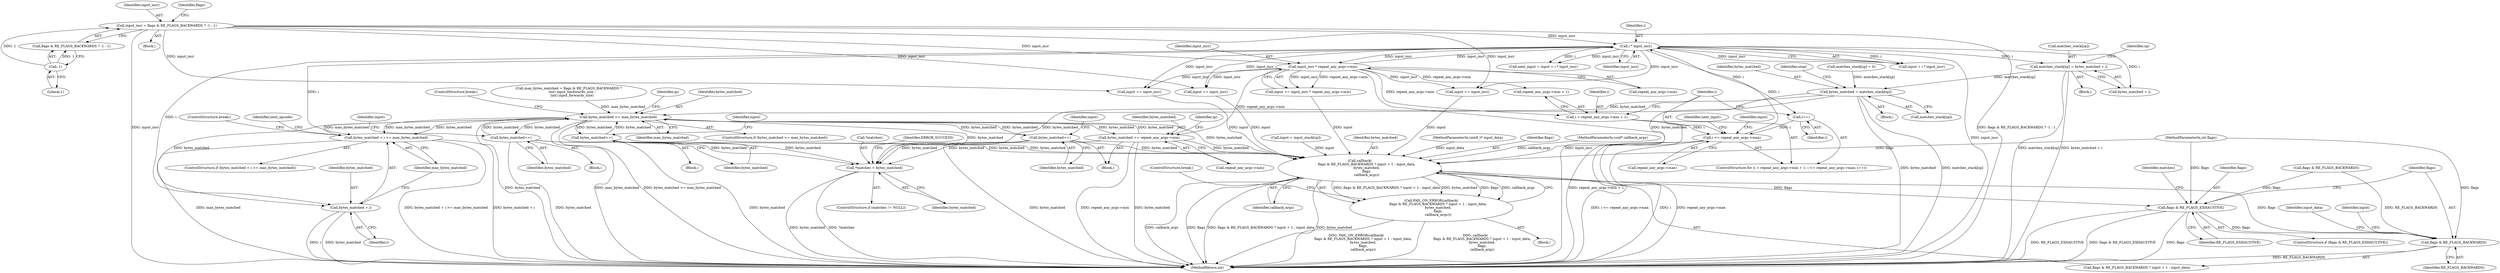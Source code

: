 digraph "0_yara_992480c30f75943e9cd6245bb2015c7737f9b661@array" {
"1000413" [label="(Call,matches_stack[sp] = bytes_matched + i)"];
"1000367" [label="(Call,i * input_incr)"];
"1000355" [label="(Call,i <= repeat_any_args->max)"];
"1000348" [label="(Call,i = repeat_any_args->min + 1)"];
"1000424" [label="(Call,input_incr * repeat_any_args->min)"];
"1000147" [label="(Call,input_incr = flags & RE_FLAGS_BACKWARDS ? -1 : 1)"];
"1000153" [label="(Call,-1)"];
"1000360" [label="(Call,i++)"];
"1000196" [label="(Call,bytes_matched = matches_stack[sp])"];
"1000220" [label="(Call,callback(\n             flags & RE_FLAGS_BACKWARDS ? input + 1 : input_data,\n             bytes_matched,\n             flags,\n             callback_args))"];
"1000215" [label="(Call,flags & RE_FLAGS_EXHAUSTIVE)"];
"1000222" [label="(Call,flags & RE_FLAGS_BACKWARDS)"];
"1000219" [label="(Call,FAIL_ON_ERROR(callback(\n             flags & RE_FLAGS_BACKWARDS ? input + 1 : input_data,\n             bytes_matched,\n             flags,\n             callback_args)))"];
"1000239" [label="(Call,*matches = bytes_matched)"];
"1000246" [label="(Call,bytes_matched >= max_bytes_matched)"];
"1000264" [label="(Call,bytes_matched++)"];
"1000307" [label="(Call,bytes_matched++)"];
"1000322" [label="(Call,bytes_matched++)"];
"1000371" [label="(Call,bytes_matched + i >= max_bytes_matched)"];
"1000372" [label="(Call,bytes_matched + i)"];
"1000429" [label="(Call,bytes_matched += repeat_any_args->min)"];
"1000242" [label="(Identifier,bytes_matched)"];
"1000349" [label="(Identifier,i)"];
"1000220" [label="(Call,callback(\n             flags & RE_FLAGS_BACKWARDS ? input + 1 : input_data,\n             bytes_matched,\n             flags,\n             callback_args))"];
"1000232" [label="(ControlStructure,break;)"];
"1000422" [label="(Call,input += input_incr * repeat_any_args->min)"];
"1000381" [label="(Identifier,next_opcode)"];
"1000373" [label="(Identifier,bytes_matched)"];
"1000219" [label="(Call,FAIL_ON_ERROR(callback(\n             flags & RE_FLAGS_BACKWARDS ? input + 1 : input_data,\n             bytes_matched,\n             flags,\n             callback_args)))"];
"1000217" [label="(Identifier,RE_FLAGS_EXHAUSTIVE)"];
"1000240" [label="(Call,*matches)"];
"1000265" [label="(Identifier,bytes_matched)"];
"1000228" [label="(Identifier,input_data)"];
"1000426" [label="(Call,repeat_any_args->min)"];
"1000154" [label="(Literal,1)"];
"1000306" [label="(Block,)"];
"1000356" [label="(Identifier,i)"];
"1000431" [label="(Call,repeat_any_args->min)"];
"1000395" [label="(Block,)"];
"1000325" [label="(Identifier,input)"];
"1000247" [label="(Identifier,bytes_matched)"];
"1000367" [label="(Call,i * input_incr)"];
"1000252" [label="(Identifier,ip)"];
"1000371" [label="(Call,bytes_matched + i >= max_bytes_matched)"];
"1000215" [label="(Call,flags & RE_FLAGS_EXHAUSTIVE)"];
"1000248" [label="(Identifier,max_bytes_matched)"];
"1000109" [label="(Block,)"];
"1000414" [label="(Call,matches_stack[sp])"];
"1000323" [label="(Identifier,bytes_matched)"];
"1000309" [label="(Call,input += input_incr)"];
"1000216" [label="(Identifier,flags)"];
"1000308" [label="(Identifier,bytes_matched)"];
"1000264" [label="(Call,bytes_matched++)"];
"1000245" [label="(ControlStructure,if (bytes_matched >= max_bytes_matched))"];
"1000452" [label="(MethodReturn,int)"];
"1000375" [label="(Identifier,max_bytes_matched)"];
"1000423" [label="(Identifier,input)"];
"1000102" [label="(MethodParameterIn,uint8_t* input_data)"];
"1000149" [label="(Call,flags & RE_FLAGS_BACKWARDS ? -1 : 1)"];
"1000244" [label="(Identifier,ERROR_SUCCESS)"];
"1000365" [label="(Call,input + i * input_incr)"];
"1000226" [label="(Identifier,input)"];
"1000263" [label="(Block,)"];
"1000231" [label="(Identifier,callback_args)"];
"1000361" [label="(Identifier,i)"];
"1000310" [label="(Identifier,input)"];
"1000425" [label="(Identifier,input_incr)"];
"1000348" [label="(Call,i = repeat_any_args->min + 1)"];
"1000370" [label="(ControlStructure,if (bytes_matched + i >= max_bytes_matched))"];
"1000224" [label="(Identifier,RE_FLAGS_BACKWARDS)"];
"1000360" [label="(Call,i++)"];
"1000372" [label="(Call,bytes_matched + i)"];
"1000222" [label="(Call,flags & RE_FLAGS_BACKWARDS)"];
"1000249" [label="(ControlStructure,break;)"];
"1000157" [label="(Call,flags & RE_FLAGS_BACKWARDS)"];
"1000148" [label="(Identifier,input_incr)"];
"1000147" [label="(Call,input_incr = flags & RE_FLAGS_BACKWARDS ? -1 : 1)"];
"1000230" [label="(Identifier,flags)"];
"1000376" [label="(ControlStructure,break;)"];
"1000183" [label="(Block,)"];
"1000153" [label="(Call,-1)"];
"1000107" [label="(MethodParameterIn,void* callback_args)"];
"1000421" [label="(Identifier,sp)"];
"1000347" [label="(ControlStructure,for (i = repeat_any_args->min + 1; i <= repeat_any_args->max; i++))"];
"1000253" [label="(Block,)"];
"1000368" [label="(Identifier,i)"];
"1000417" [label="(Call,bytes_matched + i)"];
"1000105" [label="(MethodParameterIn,int flags)"];
"1000158" [label="(Identifier,flags)"];
"1000324" [label="(Call,input += input_incr)"];
"1000364" [label="(Identifier,next_input)"];
"1000369" [label="(Identifier,input_incr)"];
"1000197" [label="(Identifier,bytes_matched)"];
"1000307" [label="(Call,bytes_matched++)"];
"1000198" [label="(Call,matches_stack[sp])"];
"1000413" [label="(Call,matches_stack[sp] = bytes_matched + i)"];
"1000196" [label="(Call,bytes_matched = matches_stack[sp])"];
"1000355" [label="(Call,i <= repeat_any_args->max)"];
"1000374" [label="(Identifier,i)"];
"1000221" [label="(Call,flags & RE_FLAGS_BACKWARDS ? input + 1 : input_data)"];
"1000246" [label="(Call,bytes_matched >= max_bytes_matched)"];
"1000267" [label="(Identifier,input)"];
"1000191" [label="(Call,input = input_stack[sp])"];
"1000424" [label="(Call,input_incr * repeat_any_args->min)"];
"1000223" [label="(Identifier,flags)"];
"1000214" [label="(ControlStructure,if (flags & RE_FLAGS_EXHAUSTIVE))"];
"1000135" [label="(Call,max_bytes_matched = flags & RE_FLAGS_BACKWARDS ?\n      (int) input_backwards_size :\n      (int) input_forwards_size)"];
"1000237" [label="(Identifier,matches)"];
"1000229" [label="(Identifier,bytes_matched)"];
"1000266" [label="(Call,input += input_incr)"];
"1000429" [label="(Call,bytes_matched += repeat_any_args->min)"];
"1000322" [label="(Call,bytes_matched++)"];
"1000235" [label="(ControlStructure,if (matches != NULL))"];
"1000202" [label="(Identifier,stop)"];
"1000350" [label="(Call,repeat_any_args->min + 1)"];
"1000430" [label="(Identifier,bytes_matched)"];
"1000357" [label="(Call,repeat_any_args->max)"];
"1000218" [label="(Block,)"];
"1000172" [label="(Call,matches_stack[sp] = 0)"];
"1000363" [label="(Call,next_input = input + i * input_incr)"];
"1000435" [label="(Identifier,ip)"];
"1000239" [label="(Call,*matches = bytes_matched)"];
"1000413" -> "1000395"  [label="AST: "];
"1000413" -> "1000417"  [label="CFG: "];
"1000414" -> "1000413"  [label="AST: "];
"1000417" -> "1000413"  [label="AST: "];
"1000421" -> "1000413"  [label="CFG: "];
"1000413" -> "1000452"  [label="DDG: matches_stack[sp]"];
"1000413" -> "1000452"  [label="DDG: bytes_matched + i"];
"1000413" -> "1000196"  [label="DDG: matches_stack[sp]"];
"1000367" -> "1000413"  [label="DDG: i"];
"1000367" -> "1000365"  [label="AST: "];
"1000367" -> "1000369"  [label="CFG: "];
"1000368" -> "1000367"  [label="AST: "];
"1000369" -> "1000367"  [label="AST: "];
"1000365" -> "1000367"  [label="CFG: "];
"1000367" -> "1000452"  [label="DDG: input_incr"];
"1000367" -> "1000266"  [label="DDG: input_incr"];
"1000367" -> "1000309"  [label="DDG: input_incr"];
"1000367" -> "1000324"  [label="DDG: input_incr"];
"1000367" -> "1000360"  [label="DDG: i"];
"1000367" -> "1000363"  [label="DDG: i"];
"1000367" -> "1000363"  [label="DDG: input_incr"];
"1000367" -> "1000365"  [label="DDG: i"];
"1000367" -> "1000365"  [label="DDG: input_incr"];
"1000355" -> "1000367"  [label="DDG: i"];
"1000424" -> "1000367"  [label="DDG: input_incr"];
"1000147" -> "1000367"  [label="DDG: input_incr"];
"1000367" -> "1000371"  [label="DDG: i"];
"1000367" -> "1000372"  [label="DDG: i"];
"1000367" -> "1000417"  [label="DDG: i"];
"1000367" -> "1000424"  [label="DDG: input_incr"];
"1000355" -> "1000347"  [label="AST: "];
"1000355" -> "1000357"  [label="CFG: "];
"1000356" -> "1000355"  [label="AST: "];
"1000357" -> "1000355"  [label="AST: "];
"1000364" -> "1000355"  [label="CFG: "];
"1000423" -> "1000355"  [label="CFG: "];
"1000355" -> "1000452"  [label="DDG: i"];
"1000355" -> "1000452"  [label="DDG: repeat_any_args->max"];
"1000355" -> "1000452"  [label="DDG: i <= repeat_any_args->max"];
"1000348" -> "1000355"  [label="DDG: i"];
"1000360" -> "1000355"  [label="DDG: i"];
"1000348" -> "1000347"  [label="AST: "];
"1000348" -> "1000350"  [label="CFG: "];
"1000349" -> "1000348"  [label="AST: "];
"1000350" -> "1000348"  [label="AST: "];
"1000356" -> "1000348"  [label="CFG: "];
"1000348" -> "1000452"  [label="DDG: repeat_any_args->min + 1"];
"1000424" -> "1000348"  [label="DDG: repeat_any_args->min"];
"1000424" -> "1000422"  [label="AST: "];
"1000424" -> "1000426"  [label="CFG: "];
"1000425" -> "1000424"  [label="AST: "];
"1000426" -> "1000424"  [label="AST: "];
"1000422" -> "1000424"  [label="CFG: "];
"1000424" -> "1000452"  [label="DDG: input_incr"];
"1000424" -> "1000266"  [label="DDG: input_incr"];
"1000424" -> "1000309"  [label="DDG: input_incr"];
"1000424" -> "1000324"  [label="DDG: input_incr"];
"1000424" -> "1000350"  [label="DDG: repeat_any_args->min"];
"1000424" -> "1000422"  [label="DDG: input_incr"];
"1000424" -> "1000422"  [label="DDG: repeat_any_args->min"];
"1000147" -> "1000424"  [label="DDG: input_incr"];
"1000424" -> "1000429"  [label="DDG: repeat_any_args->min"];
"1000147" -> "1000109"  [label="AST: "];
"1000147" -> "1000149"  [label="CFG: "];
"1000148" -> "1000147"  [label="AST: "];
"1000149" -> "1000147"  [label="AST: "];
"1000158" -> "1000147"  [label="CFG: "];
"1000147" -> "1000452"  [label="DDG: flags & RE_FLAGS_BACKWARDS ? -1 : 1"];
"1000147" -> "1000452"  [label="DDG: input_incr"];
"1000153" -> "1000147"  [label="DDG: 1"];
"1000147" -> "1000266"  [label="DDG: input_incr"];
"1000147" -> "1000309"  [label="DDG: input_incr"];
"1000147" -> "1000324"  [label="DDG: input_incr"];
"1000153" -> "1000149"  [label="AST: "];
"1000153" -> "1000154"  [label="CFG: "];
"1000154" -> "1000153"  [label="AST: "];
"1000149" -> "1000153"  [label="CFG: "];
"1000153" -> "1000149"  [label="DDG: 1"];
"1000360" -> "1000347"  [label="AST: "];
"1000360" -> "1000361"  [label="CFG: "];
"1000361" -> "1000360"  [label="AST: "];
"1000356" -> "1000360"  [label="CFG: "];
"1000196" -> "1000183"  [label="AST: "];
"1000196" -> "1000198"  [label="CFG: "];
"1000197" -> "1000196"  [label="AST: "];
"1000198" -> "1000196"  [label="AST: "];
"1000202" -> "1000196"  [label="CFG: "];
"1000196" -> "1000452"  [label="DDG: bytes_matched"];
"1000196" -> "1000452"  [label="DDG: matches_stack[sp]"];
"1000172" -> "1000196"  [label="DDG: matches_stack[sp]"];
"1000196" -> "1000220"  [label="DDG: bytes_matched"];
"1000196" -> "1000239"  [label="DDG: bytes_matched"];
"1000196" -> "1000246"  [label="DDG: bytes_matched"];
"1000220" -> "1000219"  [label="AST: "];
"1000220" -> "1000231"  [label="CFG: "];
"1000221" -> "1000220"  [label="AST: "];
"1000229" -> "1000220"  [label="AST: "];
"1000230" -> "1000220"  [label="AST: "];
"1000231" -> "1000220"  [label="AST: "];
"1000219" -> "1000220"  [label="CFG: "];
"1000220" -> "1000452"  [label="DDG: flags & RE_FLAGS_BACKWARDS ? input + 1 : input_data"];
"1000220" -> "1000452"  [label="DDG: bytes_matched"];
"1000220" -> "1000452"  [label="DDG: callback_args"];
"1000220" -> "1000452"  [label="DDG: flags"];
"1000220" -> "1000215"  [label="DDG: flags"];
"1000220" -> "1000219"  [label="DDG: flags & RE_FLAGS_BACKWARDS ? input + 1 : input_data"];
"1000220" -> "1000219"  [label="DDG: bytes_matched"];
"1000220" -> "1000219"  [label="DDG: flags"];
"1000220" -> "1000219"  [label="DDG: callback_args"];
"1000309" -> "1000220"  [label="DDG: input"];
"1000266" -> "1000220"  [label="DDG: input"];
"1000422" -> "1000220"  [label="DDG: input"];
"1000324" -> "1000220"  [label="DDG: input"];
"1000191" -> "1000220"  [label="DDG: input"];
"1000102" -> "1000220"  [label="DDG: input_data"];
"1000264" -> "1000220"  [label="DDG: bytes_matched"];
"1000322" -> "1000220"  [label="DDG: bytes_matched"];
"1000429" -> "1000220"  [label="DDG: bytes_matched"];
"1000307" -> "1000220"  [label="DDG: bytes_matched"];
"1000246" -> "1000220"  [label="DDG: bytes_matched"];
"1000222" -> "1000220"  [label="DDG: flags"];
"1000105" -> "1000220"  [label="DDG: flags"];
"1000107" -> "1000220"  [label="DDG: callback_args"];
"1000215" -> "1000214"  [label="AST: "];
"1000215" -> "1000217"  [label="CFG: "];
"1000216" -> "1000215"  [label="AST: "];
"1000217" -> "1000215"  [label="AST: "];
"1000223" -> "1000215"  [label="CFG: "];
"1000237" -> "1000215"  [label="CFG: "];
"1000215" -> "1000452"  [label="DDG: flags"];
"1000215" -> "1000452"  [label="DDG: RE_FLAGS_EXHAUSTIVE"];
"1000215" -> "1000452"  [label="DDG: flags & RE_FLAGS_EXHAUSTIVE"];
"1000157" -> "1000215"  [label="DDG: flags"];
"1000105" -> "1000215"  [label="DDG: flags"];
"1000215" -> "1000222"  [label="DDG: flags"];
"1000222" -> "1000221"  [label="AST: "];
"1000222" -> "1000224"  [label="CFG: "];
"1000223" -> "1000222"  [label="AST: "];
"1000224" -> "1000222"  [label="AST: "];
"1000226" -> "1000222"  [label="CFG: "];
"1000228" -> "1000222"  [label="CFG: "];
"1000222" -> "1000452"  [label="DDG: RE_FLAGS_BACKWARDS"];
"1000105" -> "1000222"  [label="DDG: flags"];
"1000157" -> "1000222"  [label="DDG: RE_FLAGS_BACKWARDS"];
"1000219" -> "1000218"  [label="AST: "];
"1000232" -> "1000219"  [label="CFG: "];
"1000219" -> "1000452"  [label="DDG: FAIL_ON_ERROR(callback(\n             flags & RE_FLAGS_BACKWARDS ? input + 1 : input_data,\n             bytes_matched,\n             flags,\n             callback_args))"];
"1000219" -> "1000452"  [label="DDG: callback(\n             flags & RE_FLAGS_BACKWARDS ? input + 1 : input_data,\n             bytes_matched,\n             flags,\n             callback_args)"];
"1000239" -> "1000235"  [label="AST: "];
"1000239" -> "1000242"  [label="CFG: "];
"1000240" -> "1000239"  [label="AST: "];
"1000242" -> "1000239"  [label="AST: "];
"1000244" -> "1000239"  [label="CFG: "];
"1000239" -> "1000452"  [label="DDG: *matches"];
"1000239" -> "1000452"  [label="DDG: bytes_matched"];
"1000264" -> "1000239"  [label="DDG: bytes_matched"];
"1000322" -> "1000239"  [label="DDG: bytes_matched"];
"1000429" -> "1000239"  [label="DDG: bytes_matched"];
"1000307" -> "1000239"  [label="DDG: bytes_matched"];
"1000246" -> "1000239"  [label="DDG: bytes_matched"];
"1000246" -> "1000245"  [label="AST: "];
"1000246" -> "1000248"  [label="CFG: "];
"1000247" -> "1000246"  [label="AST: "];
"1000248" -> "1000246"  [label="AST: "];
"1000249" -> "1000246"  [label="CFG: "];
"1000252" -> "1000246"  [label="CFG: "];
"1000246" -> "1000452"  [label="DDG: max_bytes_matched"];
"1000246" -> "1000452"  [label="DDG: bytes_matched >= max_bytes_matched"];
"1000246" -> "1000452"  [label="DDG: bytes_matched"];
"1000264" -> "1000246"  [label="DDG: bytes_matched"];
"1000322" -> "1000246"  [label="DDG: bytes_matched"];
"1000429" -> "1000246"  [label="DDG: bytes_matched"];
"1000307" -> "1000246"  [label="DDG: bytes_matched"];
"1000371" -> "1000246"  [label="DDG: max_bytes_matched"];
"1000135" -> "1000246"  [label="DDG: max_bytes_matched"];
"1000246" -> "1000264"  [label="DDG: bytes_matched"];
"1000246" -> "1000307"  [label="DDG: bytes_matched"];
"1000246" -> "1000322"  [label="DDG: bytes_matched"];
"1000246" -> "1000371"  [label="DDG: bytes_matched"];
"1000246" -> "1000371"  [label="DDG: max_bytes_matched"];
"1000246" -> "1000372"  [label="DDG: bytes_matched"];
"1000246" -> "1000429"  [label="DDG: bytes_matched"];
"1000264" -> "1000263"  [label="AST: "];
"1000264" -> "1000265"  [label="CFG: "];
"1000265" -> "1000264"  [label="AST: "];
"1000267" -> "1000264"  [label="CFG: "];
"1000264" -> "1000452"  [label="DDG: bytes_matched"];
"1000307" -> "1000306"  [label="AST: "];
"1000307" -> "1000308"  [label="CFG: "];
"1000308" -> "1000307"  [label="AST: "];
"1000310" -> "1000307"  [label="CFG: "];
"1000307" -> "1000452"  [label="DDG: bytes_matched"];
"1000322" -> "1000253"  [label="AST: "];
"1000322" -> "1000323"  [label="CFG: "];
"1000323" -> "1000322"  [label="AST: "];
"1000325" -> "1000322"  [label="CFG: "];
"1000322" -> "1000452"  [label="DDG: bytes_matched"];
"1000371" -> "1000370"  [label="AST: "];
"1000371" -> "1000375"  [label="CFG: "];
"1000372" -> "1000371"  [label="AST: "];
"1000375" -> "1000371"  [label="AST: "];
"1000376" -> "1000371"  [label="CFG: "];
"1000381" -> "1000371"  [label="CFG: "];
"1000371" -> "1000452"  [label="DDG: max_bytes_matched"];
"1000371" -> "1000452"  [label="DDG: bytes_matched + i"];
"1000371" -> "1000452"  [label="DDG: bytes_matched + i >= max_bytes_matched"];
"1000372" -> "1000374"  [label="CFG: "];
"1000373" -> "1000372"  [label="AST: "];
"1000374" -> "1000372"  [label="AST: "];
"1000375" -> "1000372"  [label="CFG: "];
"1000372" -> "1000452"  [label="DDG: bytes_matched"];
"1000372" -> "1000452"  [label="DDG: i"];
"1000429" -> "1000253"  [label="AST: "];
"1000429" -> "1000431"  [label="CFG: "];
"1000430" -> "1000429"  [label="AST: "];
"1000431" -> "1000429"  [label="AST: "];
"1000435" -> "1000429"  [label="CFG: "];
"1000429" -> "1000452"  [label="DDG: repeat_any_args->min"];
"1000429" -> "1000452"  [label="DDG: bytes_matched"];
}
